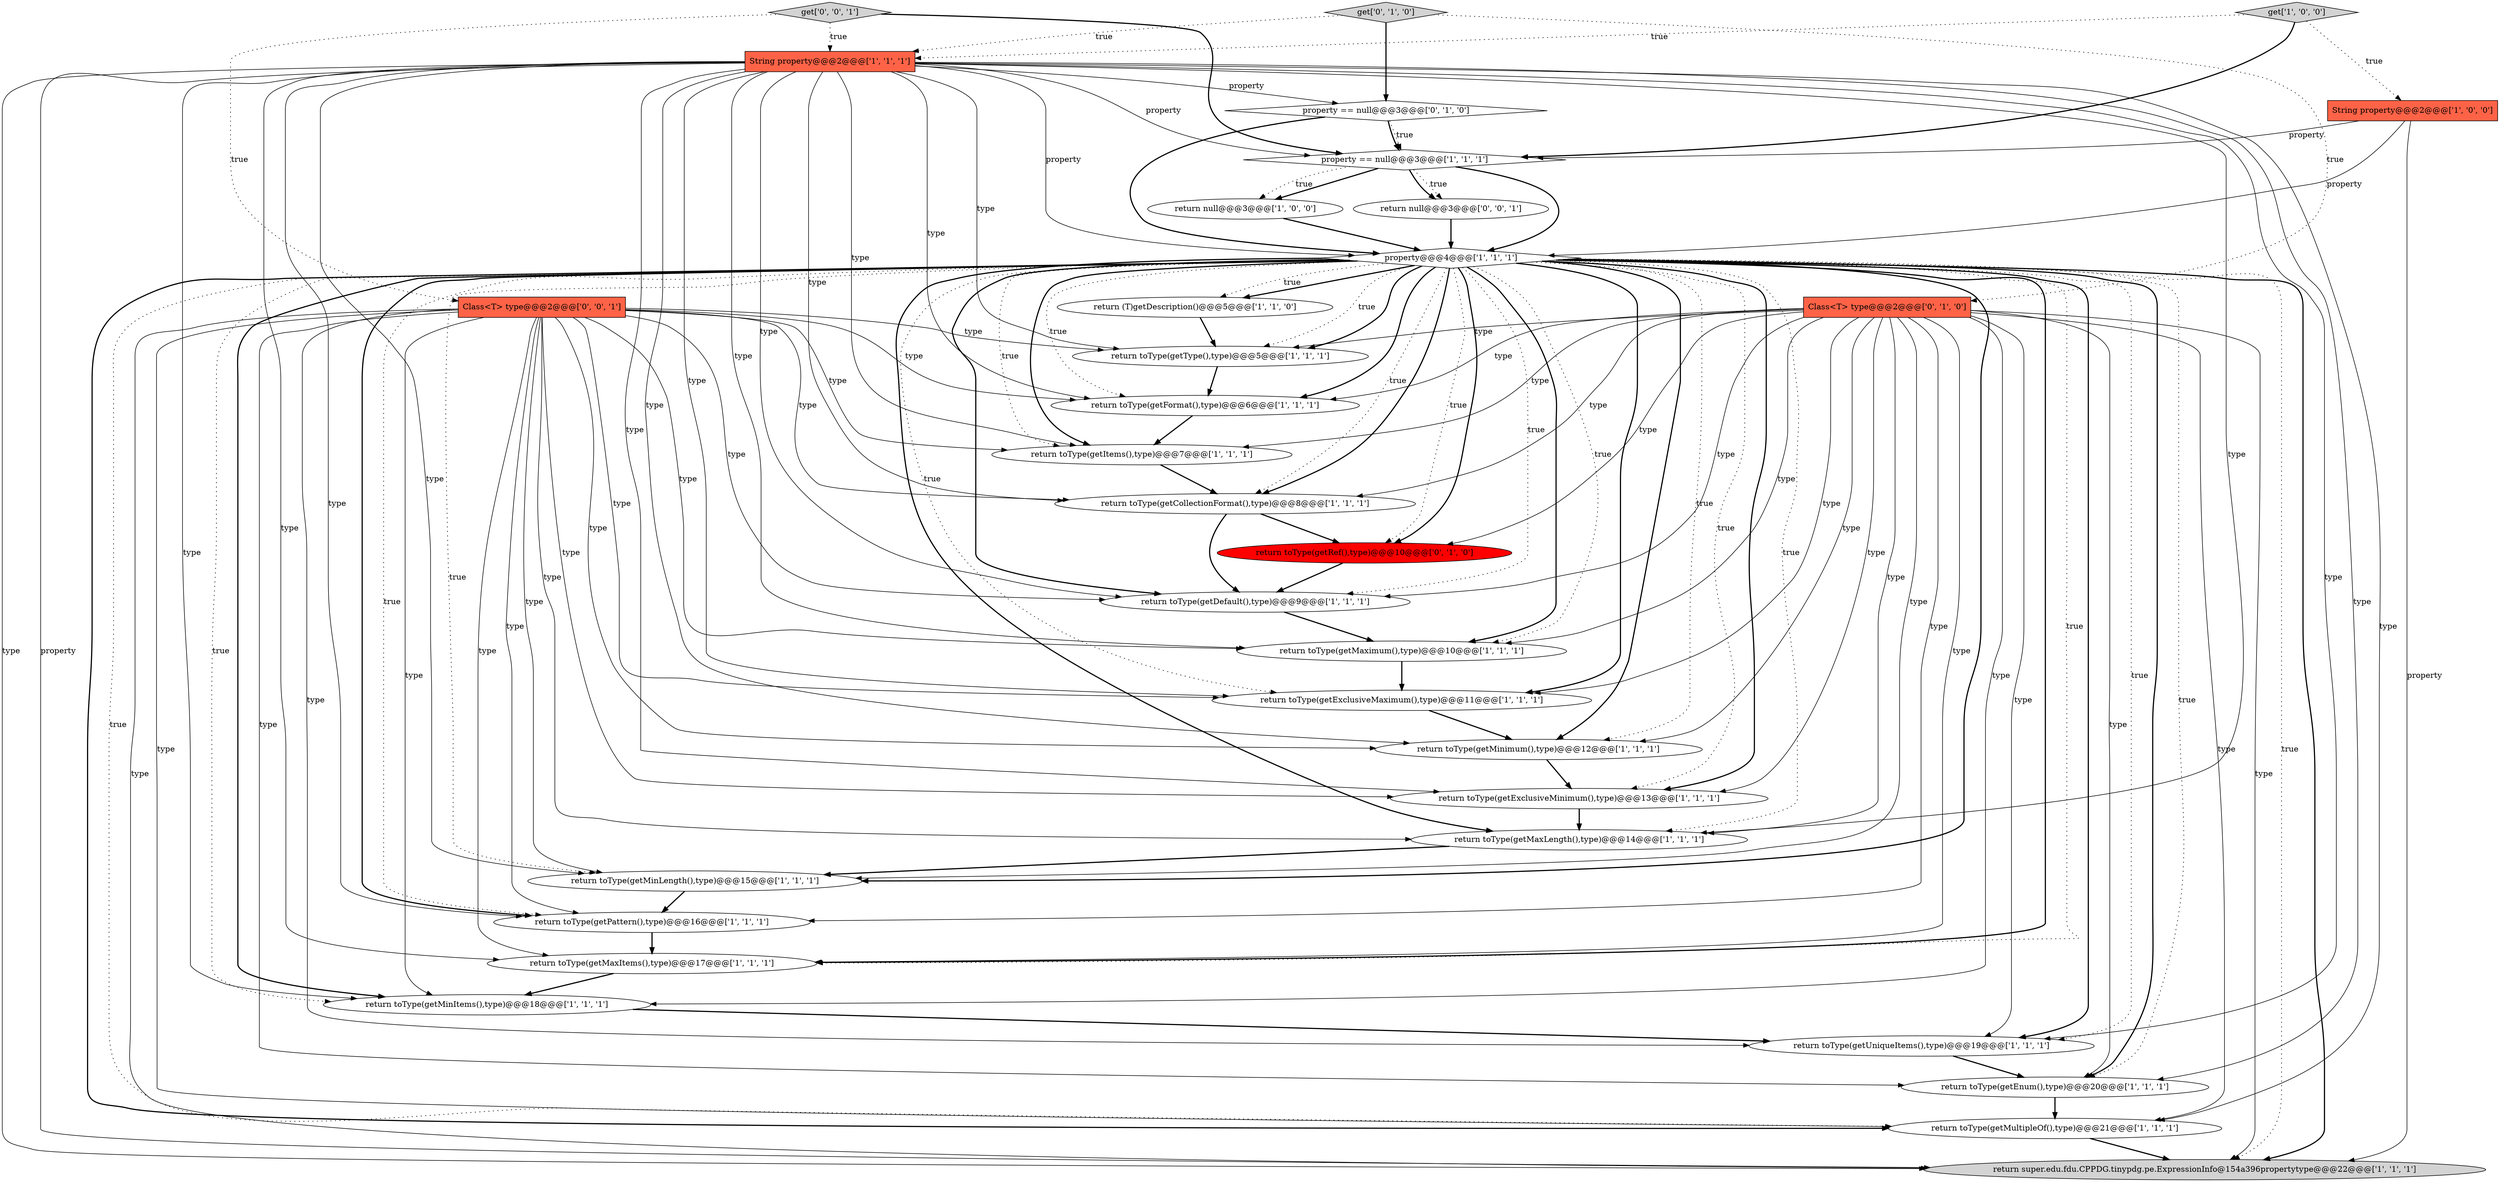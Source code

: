 digraph {
30 [style = filled, label = "get['0', '0', '1']", fillcolor = lightgray, shape = diamond image = "AAA0AAABBB3BBB"];
14 [style = filled, label = "String property@@@2@@@['1', '1', '1']", fillcolor = tomato, shape = box image = "AAA0AAABBB1BBB"];
2 [style = filled, label = "return toType(getMinimum(),type)@@@12@@@['1', '1', '1']", fillcolor = white, shape = ellipse image = "AAA0AAABBB1BBB"];
25 [style = filled, label = "property == null@@@3@@@['0', '1', '0']", fillcolor = white, shape = diamond image = "AAA0AAABBB2BBB"];
5 [style = filled, label = "return toType(getMaxLength(),type)@@@14@@@['1', '1', '1']", fillcolor = white, shape = ellipse image = "AAA0AAABBB1BBB"];
6 [style = filled, label = "return null@@@3@@@['1', '0', '0']", fillcolor = white, shape = ellipse image = "AAA0AAABBB1BBB"];
8 [style = filled, label = "return (T)getDescription()@@@5@@@['1', '1', '0']", fillcolor = white, shape = ellipse image = "AAA0AAABBB1BBB"];
17 [style = filled, label = "return toType(getType(),type)@@@5@@@['1', '1', '1']", fillcolor = white, shape = ellipse image = "AAA0AAABBB1BBB"];
0 [style = filled, label = "return toType(getExclusiveMaximum(),type)@@@11@@@['1', '1', '1']", fillcolor = white, shape = ellipse image = "AAA0AAABBB1BBB"];
16 [style = filled, label = "return toType(getEnum(),type)@@@20@@@['1', '1', '1']", fillcolor = white, shape = ellipse image = "AAA0AAABBB1BBB"];
18 [style = filled, label = "return toType(getDefault(),type)@@@9@@@['1', '1', '1']", fillcolor = white, shape = ellipse image = "AAA0AAABBB1BBB"];
15 [style = filled, label = "return toType(getPattern(),type)@@@16@@@['1', '1', '1']", fillcolor = white, shape = ellipse image = "AAA0AAABBB1BBB"];
9 [style = filled, label = "return toType(getMinLength(),type)@@@15@@@['1', '1', '1']", fillcolor = white, shape = ellipse image = "AAA0AAABBB1BBB"];
13 [style = filled, label = "return toType(getMaximum(),type)@@@10@@@['1', '1', '1']", fillcolor = white, shape = ellipse image = "AAA0AAABBB1BBB"];
26 [style = filled, label = "get['0', '1', '0']", fillcolor = lightgray, shape = diamond image = "AAA0AAABBB2BBB"];
4 [style = filled, label = "String property@@@2@@@['1', '0', '0']", fillcolor = tomato, shape = box image = "AAA0AAABBB1BBB"];
19 [style = filled, label = "property == null@@@3@@@['1', '1', '1']", fillcolor = white, shape = diamond image = "AAA0AAABBB1BBB"];
7 [style = filled, label = "return super.edu.fdu.CPPDG.tinypdg.pe.ExpressionInfo@154a396propertytype@@@22@@@['1', '1', '1']", fillcolor = lightgray, shape = ellipse image = "AAA0AAABBB1BBB"];
3 [style = filled, label = "get['1', '0', '0']", fillcolor = lightgray, shape = diamond image = "AAA0AAABBB1BBB"];
29 [style = filled, label = "return null@@@3@@@['0', '0', '1']", fillcolor = white, shape = ellipse image = "AAA0AAABBB3BBB"];
10 [style = filled, label = "return toType(getUniqueItems(),type)@@@19@@@['1', '1', '1']", fillcolor = white, shape = ellipse image = "AAA0AAABBB1BBB"];
22 [style = filled, label = "return toType(getCollectionFormat(),type)@@@8@@@['1', '1', '1']", fillcolor = white, shape = ellipse image = "AAA0AAABBB1BBB"];
20 [style = filled, label = "return toType(getExclusiveMinimum(),type)@@@13@@@['1', '1', '1']", fillcolor = white, shape = ellipse image = "AAA0AAABBB1BBB"];
24 [style = filled, label = "return toType(getMultipleOf(),type)@@@21@@@['1', '1', '1']", fillcolor = white, shape = ellipse image = "AAA0AAABBB1BBB"];
21 [style = filled, label = "property@@@4@@@['1', '1', '1']", fillcolor = white, shape = diamond image = "AAA0AAABBB1BBB"];
27 [style = filled, label = "return toType(getRef(),type)@@@10@@@['0', '1', '0']", fillcolor = red, shape = ellipse image = "AAA1AAABBB2BBB"];
12 [style = filled, label = "return toType(getMinItems(),type)@@@18@@@['1', '1', '1']", fillcolor = white, shape = ellipse image = "AAA0AAABBB1BBB"];
1 [style = filled, label = "return toType(getMaxItems(),type)@@@17@@@['1', '1', '1']", fillcolor = white, shape = ellipse image = "AAA0AAABBB1BBB"];
31 [style = filled, label = "Class<T> type@@@2@@@['0', '0', '1']", fillcolor = tomato, shape = box image = "AAA0AAABBB3BBB"];
28 [style = filled, label = "Class<T> type@@@2@@@['0', '1', '0']", fillcolor = tomato, shape = box image = "AAA0AAABBB2BBB"];
23 [style = filled, label = "return toType(getItems(),type)@@@7@@@['1', '1', '1']", fillcolor = white, shape = ellipse image = "AAA0AAABBB1BBB"];
11 [style = filled, label = "return toType(getFormat(),type)@@@6@@@['1', '1', '1']", fillcolor = white, shape = ellipse image = "AAA0AAABBB1BBB"];
14->21 [style = solid, label="property"];
21->12 [style = dotted, label="true"];
21->10 [style = bold, label=""];
21->11 [style = dotted, label="true"];
21->15 [style = dotted, label="true"];
5->9 [style = bold, label=""];
21->18 [style = dotted, label="true"];
28->11 [style = solid, label="type"];
21->8 [style = dotted, label="true"];
21->15 [style = bold, label=""];
14->18 [style = solid, label="type"];
21->8 [style = bold, label=""];
21->27 [style = dotted, label="true"];
14->22 [style = solid, label="type"];
28->12 [style = solid, label="type"];
31->11 [style = solid, label="type"];
28->2 [style = solid, label="type"];
21->24 [style = bold, label=""];
31->17 [style = solid, label="type"];
31->2 [style = solid, label="type"];
28->22 [style = solid, label="type"];
21->18 [style = bold, label=""];
21->2 [style = bold, label=""];
14->15 [style = solid, label="type"];
12->10 [style = bold, label=""];
14->7 [style = solid, label="type"];
23->22 [style = bold, label=""];
21->24 [style = dotted, label="true"];
3->19 [style = bold, label=""];
14->25 [style = solid, label="property"];
21->23 [style = dotted, label="true"];
26->28 [style = dotted, label="true"];
21->7 [style = dotted, label="true"];
21->1 [style = bold, label=""];
25->19 [style = bold, label=""];
1->12 [style = bold, label=""];
31->18 [style = solid, label="type"];
21->16 [style = bold, label=""];
14->11 [style = solid, label="type"];
14->20 [style = solid, label="type"];
31->22 [style = solid, label="type"];
25->19 [style = dotted, label="true"];
28->7 [style = solid, label="type"];
25->21 [style = bold, label=""];
31->13 [style = solid, label="type"];
21->13 [style = bold, label=""];
28->1 [style = solid, label="type"];
21->5 [style = dotted, label="true"];
2->20 [style = bold, label=""];
21->20 [style = dotted, label="true"];
21->0 [style = bold, label=""];
31->10 [style = solid, label="type"];
21->0 [style = dotted, label="true"];
14->5 [style = solid, label="type"];
21->22 [style = dotted, label="true"];
31->5 [style = solid, label="type"];
21->17 [style = dotted, label="true"];
31->15 [style = solid, label="type"];
19->6 [style = bold, label=""];
8->17 [style = bold, label=""];
30->19 [style = bold, label=""];
31->12 [style = solid, label="type"];
14->9 [style = solid, label="type"];
21->9 [style = bold, label=""];
22->18 [style = bold, label=""];
21->9 [style = dotted, label="true"];
19->29 [style = dotted, label="true"];
21->11 [style = bold, label=""];
14->17 [style = solid, label="type"];
21->22 [style = bold, label=""];
26->14 [style = dotted, label="true"];
28->9 [style = solid, label="type"];
21->7 [style = bold, label=""];
14->19 [style = solid, label="property"];
31->24 [style = solid, label="type"];
21->13 [style = dotted, label="true"];
21->16 [style = dotted, label="true"];
24->7 [style = bold, label=""];
28->10 [style = solid, label="type"];
13->0 [style = bold, label=""];
21->23 [style = bold, label=""];
27->18 [style = bold, label=""];
14->2 [style = solid, label="type"];
21->27 [style = bold, label=""];
6->21 [style = bold, label=""];
19->29 [style = bold, label=""];
16->24 [style = bold, label=""];
31->0 [style = solid, label="type"];
14->7 [style = solid, label="property"];
21->2 [style = dotted, label="true"];
14->0 [style = solid, label="type"];
21->10 [style = dotted, label="true"];
28->5 [style = solid, label="type"];
29->21 [style = bold, label=""];
31->20 [style = solid, label="type"];
3->14 [style = dotted, label="true"];
31->9 [style = solid, label="type"];
30->14 [style = dotted, label="true"];
21->12 [style = bold, label=""];
21->5 [style = bold, label=""];
14->12 [style = solid, label="type"];
10->16 [style = bold, label=""];
14->1 [style = solid, label="type"];
31->1 [style = solid, label="type"];
4->7 [style = solid, label="property"];
14->16 [style = solid, label="type"];
14->13 [style = solid, label="type"];
4->19 [style = solid, label="property"];
31->16 [style = solid, label="type"];
28->20 [style = solid, label="type"];
14->10 [style = solid, label="type"];
30->31 [style = dotted, label="true"];
28->17 [style = solid, label="type"];
19->21 [style = bold, label=""];
15->1 [style = bold, label=""];
31->7 [style = solid, label="type"];
21->1 [style = dotted, label="true"];
31->23 [style = solid, label="type"];
26->25 [style = bold, label=""];
0->2 [style = bold, label=""];
28->24 [style = solid, label="type"];
28->27 [style = solid, label="type"];
14->24 [style = solid, label="type"];
3->4 [style = dotted, label="true"];
28->0 [style = solid, label="type"];
28->15 [style = solid, label="type"];
28->13 [style = solid, label="type"];
28->18 [style = solid, label="type"];
20->5 [style = bold, label=""];
14->23 [style = solid, label="type"];
21->20 [style = bold, label=""];
22->27 [style = bold, label=""];
9->15 [style = bold, label=""];
18->13 [style = bold, label=""];
19->6 [style = dotted, label="true"];
28->23 [style = solid, label="type"];
28->16 [style = solid, label="type"];
11->23 [style = bold, label=""];
21->17 [style = bold, label=""];
4->21 [style = solid, label="property"];
17->11 [style = bold, label=""];
}
